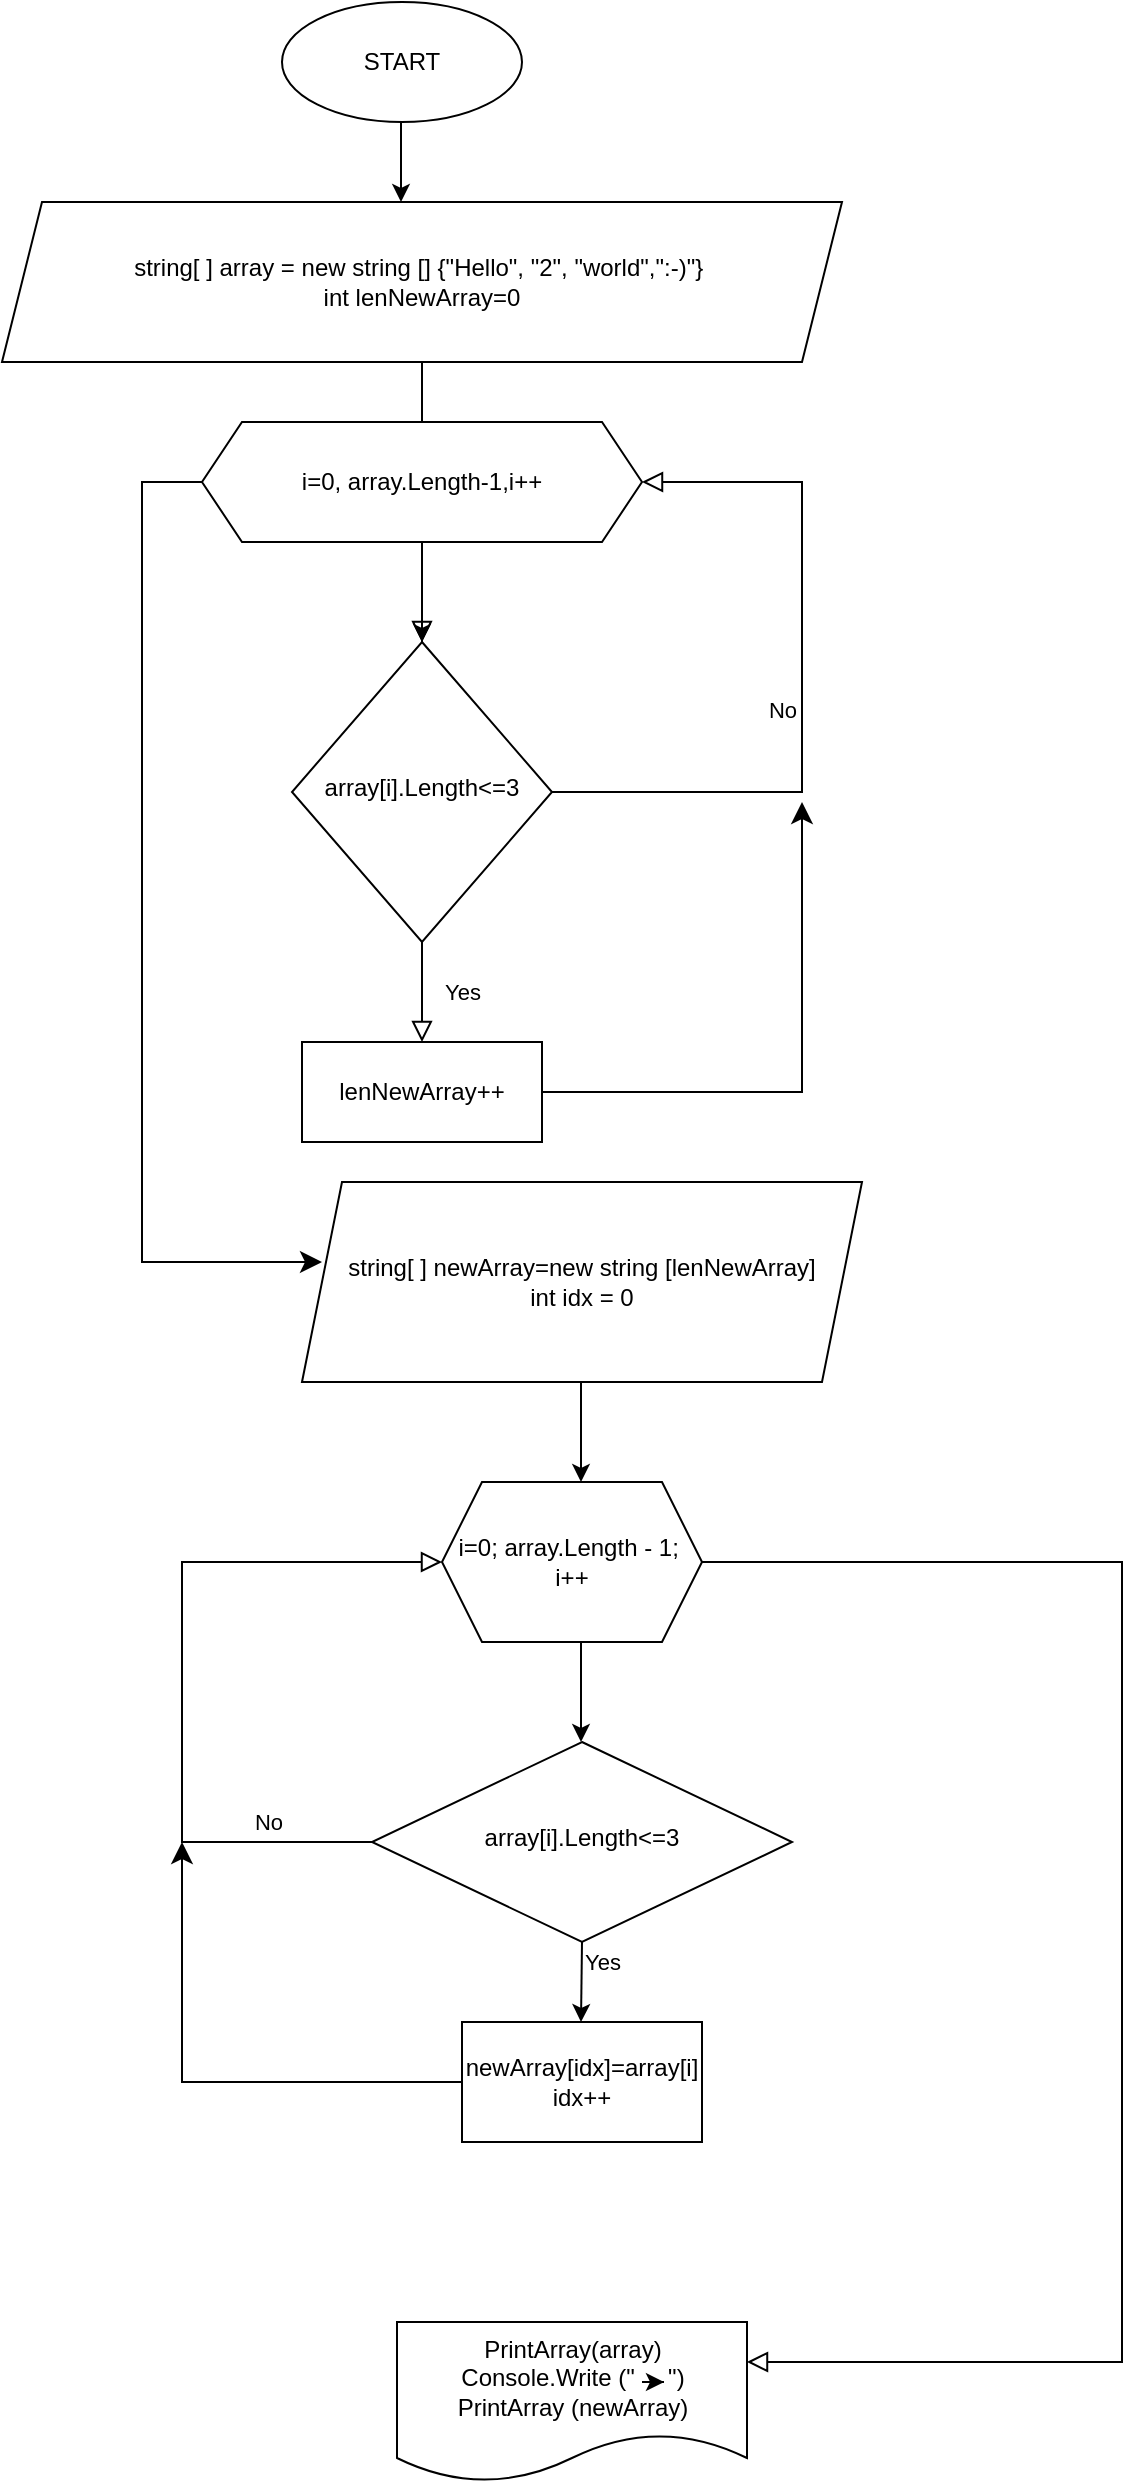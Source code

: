 <mxfile version="20.8.10" type="device"><diagram id="C5RBs43oDa-KdzZeNtuy" name="Page-1"><mxGraphModel dx="1276" dy="1783" grid="1" gridSize="10" guides="1" tooltips="1" connect="1" arrows="1" fold="1" page="1" pageScale="1" pageWidth="827" pageHeight="1169" math="0" shadow="0"><root><mxCell id="WIyWlLk6GJQsqaUBKTNV-0"/><mxCell id="WIyWlLk6GJQsqaUBKTNV-1" parent="WIyWlLk6GJQsqaUBKTNV-0"/><mxCell id="WIyWlLk6GJQsqaUBKTNV-2" value="" style="rounded=0;html=1;jettySize=auto;orthogonalLoop=1;fontSize=11;endArrow=block;endFill=0;endSize=8;strokeWidth=1;shadow=0;labelBackgroundColor=none;edgeStyle=orthogonalEdgeStyle;startArrow=none;" parent="WIyWlLk6GJQsqaUBKTNV-1" source="g7enszeL8wAIdoCMEXnW-9" target="WIyWlLk6GJQsqaUBKTNV-6" edge="1"><mxGeometry relative="1" as="geometry"><mxPoint x="289" y="-830" as="sourcePoint"/><Array as="points"><mxPoint x="289" y="-920"/><mxPoint x="289" y="-920"/></Array></mxGeometry></mxCell><mxCell id="WIyWlLk6GJQsqaUBKTNV-4" value="Yes" style="rounded=0;html=1;jettySize=auto;orthogonalLoop=1;fontSize=11;endArrow=block;endFill=0;endSize=8;strokeWidth=1;shadow=0;labelBackgroundColor=none;edgeStyle=orthogonalEdgeStyle;" parent="WIyWlLk6GJQsqaUBKTNV-1" source="WIyWlLk6GJQsqaUBKTNV-6" edge="1"><mxGeometry y="20" relative="1" as="geometry"><mxPoint as="offset"/><mxPoint x="289" y="-580" as="targetPoint"/></mxGeometry></mxCell><mxCell id="WIyWlLk6GJQsqaUBKTNV-5" value="No" style="edgeStyle=orthogonalEdgeStyle;rounded=0;html=1;jettySize=auto;orthogonalLoop=1;fontSize=11;endArrow=block;endFill=0;endSize=8;strokeWidth=1;shadow=0;labelBackgroundColor=none;entryX=1;entryY=0.5;entryDx=0;entryDy=0;" parent="WIyWlLk6GJQsqaUBKTNV-1" source="WIyWlLk6GJQsqaUBKTNV-6" target="g7enszeL8wAIdoCMEXnW-9" edge="1"><mxGeometry x="-0.077" y="10" relative="1" as="geometry"><mxPoint as="offset"/><Array as="points"><mxPoint x="479" y="-705"/><mxPoint x="479" y="-860"/></Array></mxGeometry></mxCell><mxCell id="g7enszeL8wAIdoCMEXnW-5" style="edgeStyle=orthogonalEdgeStyle;rounded=0;orthogonalLoop=1;jettySize=auto;html=1;" parent="WIyWlLk6GJQsqaUBKTNV-1" source="WIyWlLk6GJQsqaUBKTNV-6" edge="1"><mxGeometry relative="1" as="geometry"><mxPoint x="289" y="-780" as="targetPoint"/></mxGeometry></mxCell><mxCell id="WIyWlLk6GJQsqaUBKTNV-6" value="array[i].Length&amp;lt;=3" style="rhombus;whiteSpace=wrap;html=1;shadow=0;fontFamily=Helvetica;fontSize=12;align=center;strokeWidth=1;spacing=6;spacingTop=-4;" parent="WIyWlLk6GJQsqaUBKTNV-1" vertex="1"><mxGeometry x="224" y="-780" width="130" height="150" as="geometry"/></mxCell><mxCell id="WIyWlLk6GJQsqaUBKTNV-8" value="No" style="rounded=0;html=1;jettySize=auto;orthogonalLoop=1;fontSize=11;endArrow=block;endFill=0;endSize=8;strokeWidth=1;shadow=0;labelBackgroundColor=none;edgeStyle=orthogonalEdgeStyle;entryX=0;entryY=0.5;entryDx=0;entryDy=0;" parent="WIyWlLk6GJQsqaUBKTNV-1" source="WIyWlLk6GJQsqaUBKTNV-10" target="g7enszeL8wAIdoCMEXnW-21" edge="1"><mxGeometry x="-0.714" y="-10" relative="1" as="geometry"><mxPoint as="offset"/><mxPoint x="209" y="-230" as="targetPoint"/><Array as="points"><mxPoint x="169" y="-180"/><mxPoint x="169" y="-320"/></Array></mxGeometry></mxCell><mxCell id="WIyWlLk6GJQsqaUBKTNV-9" value="Yes" style="edgeStyle=orthogonalEdgeStyle;rounded=0;html=1;jettySize=auto;orthogonalLoop=1;fontSize=11;endArrow=block;endFill=0;endSize=8;strokeWidth=1;shadow=0;labelBackgroundColor=none;exitX=1;exitY=0.5;exitDx=0;exitDy=0;entryX=1;entryY=0.25;entryDx=0;entryDy=0;" parent="WIyWlLk6GJQsqaUBKTNV-1" source="g7enszeL8wAIdoCMEXnW-21" target="g7enszeL8wAIdoCMEXnW-23" edge="1"><mxGeometry x="-1" y="-206" relative="1" as="geometry"><mxPoint x="-50" y="-6" as="offset"/><mxPoint x="449" y="10" as="targetPoint"/><Array as="points"><mxPoint x="639" y="-320"/><mxPoint x="639" y="80"/></Array></mxGeometry></mxCell><mxCell id="WIyWlLk6GJQsqaUBKTNV-10" value="array[i].Length&amp;lt;=3" style="rhombus;whiteSpace=wrap;html=1;shadow=0;fontFamily=Helvetica;fontSize=12;align=center;strokeWidth=1;spacing=6;spacingTop=-4;" parent="WIyWlLk6GJQsqaUBKTNV-1" vertex="1"><mxGeometry x="264" y="-230" width="210" height="100" as="geometry"/></mxCell><mxCell id="g7enszeL8wAIdoCMEXnW-0" value="START" style="ellipse;whiteSpace=wrap;html=1;" parent="WIyWlLk6GJQsqaUBKTNV-1" vertex="1"><mxGeometry x="219" y="-1100" width="120" height="60" as="geometry"/></mxCell><mxCell id="g7enszeL8wAIdoCMEXnW-3" value="" style="endArrow=classic;html=1;rounded=0;" parent="WIyWlLk6GJQsqaUBKTNV-1" edge="1"><mxGeometry width="50" height="50" relative="1" as="geometry"><mxPoint x="278.5" y="-1040" as="sourcePoint"/><mxPoint x="278.5" y="-1000" as="targetPoint"/><Array as="points"><mxPoint x="278.5" y="-1020"/></Array></mxGeometry></mxCell><mxCell id="g7enszeL8wAIdoCMEXnW-4" value="string[ ] array = new string [] {&quot;Hello&quot;, &quot;2&quot;, &quot;world&quot;,&quot;:-)&quot;}&amp;nbsp;&lt;br&gt;int lenNewArray=0" style="shape=parallelogram;perimeter=parallelogramPerimeter;whiteSpace=wrap;html=1;fixedSize=1;" parent="WIyWlLk6GJQsqaUBKTNV-1" vertex="1"><mxGeometry x="79" y="-1000" width="420" height="80" as="geometry"/></mxCell><mxCell id="g7enszeL8wAIdoCMEXnW-10" value="" style="rounded=0;html=1;jettySize=auto;orthogonalLoop=1;fontSize=11;endArrow=none;endFill=0;endSize=8;strokeWidth=1;shadow=0;labelBackgroundColor=none;edgeStyle=orthogonalEdgeStyle;" parent="WIyWlLk6GJQsqaUBKTNV-1" target="g7enszeL8wAIdoCMEXnW-9" edge="1"><mxGeometry relative="1" as="geometry"><mxPoint x="289" y="-830" as="sourcePoint"/><mxPoint x="249" y="-685" as="targetPoint"/><Array as="points"/></mxGeometry></mxCell><mxCell id="g7enszeL8wAIdoCMEXnW-9" value="i=0, array.Length-1,i++" style="shape=hexagon;perimeter=hexagonPerimeter2;whiteSpace=wrap;html=1;fixedSize=1;" parent="WIyWlLk6GJQsqaUBKTNV-1" vertex="1"><mxGeometry x="179" y="-890" width="220" height="60" as="geometry"/></mxCell><mxCell id="g7enszeL8wAIdoCMEXnW-12" style="edgeStyle=orthogonalEdgeStyle;rounded=0;orthogonalLoop=1;jettySize=auto;html=1;exitX=0.5;exitY=1;exitDx=0;exitDy=0;" parent="WIyWlLk6GJQsqaUBKTNV-1" source="WIyWlLk6GJQsqaUBKTNV-6" target="WIyWlLk6GJQsqaUBKTNV-6" edge="1"><mxGeometry relative="1" as="geometry"/></mxCell><mxCell id="g7enszeL8wAIdoCMEXnW-14" value="lenNewArray++" style="rounded=0;whiteSpace=wrap;html=1;" parent="WIyWlLk6GJQsqaUBKTNV-1" vertex="1"><mxGeometry x="229" y="-580" width="120" height="50" as="geometry"/></mxCell><mxCell id="g7enszeL8wAIdoCMEXnW-16" value="" style="edgeStyle=segmentEdgeStyle;endArrow=classic;html=1;curved=0;rounded=0;endSize=8;startSize=8;exitX=1;exitY=0.5;exitDx=0;exitDy=0;" parent="WIyWlLk6GJQsqaUBKTNV-1" source="g7enszeL8wAIdoCMEXnW-14" edge="1"><mxGeometry width="50" height="50" relative="1" as="geometry"><mxPoint x="359" y="-550" as="sourcePoint"/><mxPoint x="479" y="-700" as="targetPoint"/></mxGeometry></mxCell><mxCell id="g7enszeL8wAIdoCMEXnW-18" value="" style="edgeStyle=segmentEdgeStyle;endArrow=classic;html=1;curved=0;rounded=0;endSize=8;startSize=8;exitX=0;exitY=0.5;exitDx=0;exitDy=0;" parent="WIyWlLk6GJQsqaUBKTNV-1" source="g7enszeL8wAIdoCMEXnW-9" edge="1"><mxGeometry width="50" height="50" relative="1" as="geometry"><mxPoint x="169" y="-860" as="sourcePoint"/><mxPoint x="239" y="-470" as="targetPoint"/><Array as="points"><mxPoint x="149" y="-860"/></Array></mxGeometry></mxCell><mxCell id="g7enszeL8wAIdoCMEXnW-19" value="string[ ] newArray=new string [lenNewArray]&lt;br&gt;int idx = 0" style="shape=parallelogram;perimeter=parallelogramPerimeter;whiteSpace=wrap;html=1;fixedSize=1;" parent="WIyWlLk6GJQsqaUBKTNV-1" vertex="1"><mxGeometry x="229" y="-510" width="280" height="100" as="geometry"/></mxCell><mxCell id="g7enszeL8wAIdoCMEXnW-20" value="" style="endArrow=classic;html=1;rounded=0;" parent="WIyWlLk6GJQsqaUBKTNV-1" edge="1"><mxGeometry width="50" height="50" relative="1" as="geometry"><mxPoint x="368.5" y="-410" as="sourcePoint"/><mxPoint x="368.5" y="-360" as="targetPoint"/></mxGeometry></mxCell><mxCell id="g7enszeL8wAIdoCMEXnW-21" value="i=0; array.Length - 1;&amp;nbsp;&lt;br&gt;i++" style="shape=hexagon;perimeter=hexagonPerimeter2;whiteSpace=wrap;html=1;fixedSize=1;" parent="WIyWlLk6GJQsqaUBKTNV-1" vertex="1"><mxGeometry x="299" y="-360" width="130" height="80" as="geometry"/></mxCell><mxCell id="g7enszeL8wAIdoCMEXnW-22" value="" style="endArrow=classic;html=1;rounded=0;" parent="WIyWlLk6GJQsqaUBKTNV-1" edge="1"><mxGeometry width="50" height="50" relative="1" as="geometry"><mxPoint x="368.5" y="-280" as="sourcePoint"/><mxPoint x="368.5" y="-230" as="targetPoint"/></mxGeometry></mxCell><mxCell id="g7enszeL8wAIdoCMEXnW-23" value="PrintArray(array)&lt;br&gt;Console.Write (&quot;&amp;nbsp; &amp;nbsp; &amp;nbsp;&quot;)&lt;br&gt;PrintArray (newArray)" style="shape=document;whiteSpace=wrap;html=1;boundedLbl=1;" parent="WIyWlLk6GJQsqaUBKTNV-1" vertex="1"><mxGeometry x="276.5" y="60" width="175" height="80" as="geometry"/></mxCell><mxCell id="g7enszeL8wAIdoCMEXnW-24" value="" style="endArrow=classic;html=1;rounded=0;exitX=0.5;exitY=1;exitDx=0;exitDy=0;" parent="WIyWlLk6GJQsqaUBKTNV-1" source="WIyWlLk6GJQsqaUBKTNV-10" edge="1"><mxGeometry width="50" height="50" relative="1" as="geometry"><mxPoint x="368.5" y="-120" as="sourcePoint"/><mxPoint x="368.5" y="-90" as="targetPoint"/></mxGeometry></mxCell><mxCell id="g7enszeL8wAIdoCMEXnW-27" value="newArray[idx]=array[i]&lt;br&gt;idx++" style="rounded=0;whiteSpace=wrap;html=1;" parent="WIyWlLk6GJQsqaUBKTNV-1" vertex="1"><mxGeometry x="309" y="-90" width="120" height="60" as="geometry"/></mxCell><mxCell id="g7enszeL8wAIdoCMEXnW-28" value="" style="edgeStyle=segmentEdgeStyle;endArrow=classic;html=1;curved=0;rounded=0;endSize=8;startSize=8;exitX=0;exitY=0.5;exitDx=0;exitDy=0;" parent="WIyWlLk6GJQsqaUBKTNV-1" source="g7enszeL8wAIdoCMEXnW-27" edge="1"><mxGeometry width="50" height="50" relative="1" as="geometry"><mxPoint x="299" y="-60" as="sourcePoint"/><mxPoint x="169" y="-180" as="targetPoint"/></mxGeometry></mxCell><mxCell id="YpJ1zQgam4vLXsInD-58-1" value="" style="endArrow=classic;html=1;rounded=0;" parent="WIyWlLk6GJQsqaUBKTNV-1" edge="1"><mxGeometry width="50" height="50" relative="1" as="geometry"><mxPoint x="399" y="90" as="sourcePoint"/><mxPoint x="410" y="90" as="targetPoint"/><Array as="points"><mxPoint x="410" y="90"/><mxPoint x="399" y="90"/></Array></mxGeometry></mxCell></root></mxGraphModel></diagram></mxfile>